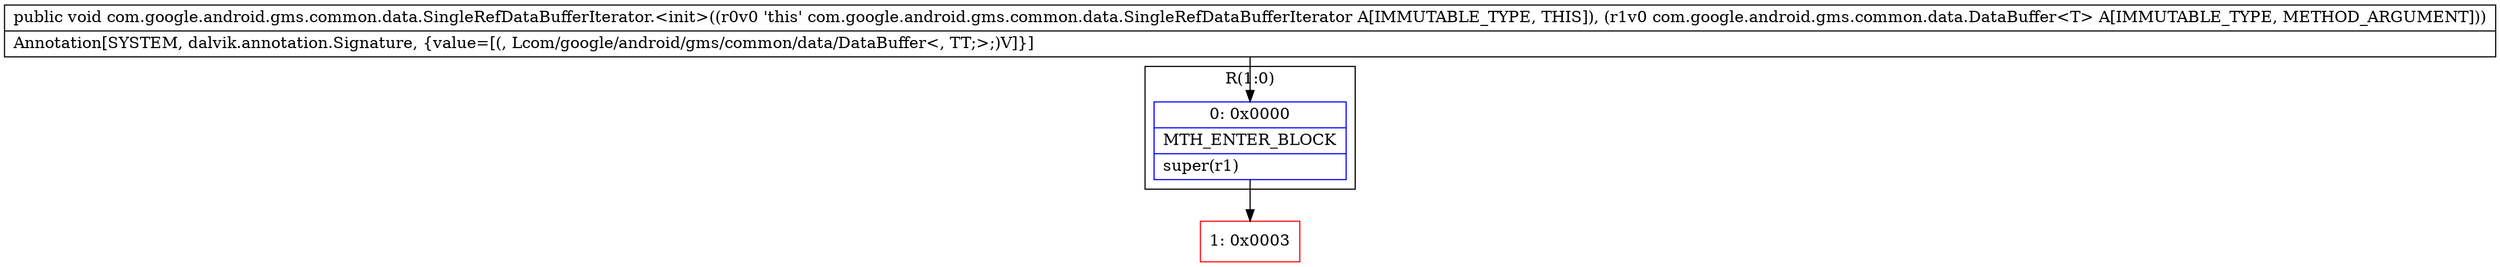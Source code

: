 digraph "CFG forcom.google.android.gms.common.data.SingleRefDataBufferIterator.\<init\>(Lcom\/google\/android\/gms\/common\/data\/DataBuffer;)V" {
subgraph cluster_Region_778549585 {
label = "R(1:0)";
node [shape=record,color=blue];
Node_0 [shape=record,label="{0\:\ 0x0000|MTH_ENTER_BLOCK\l|super(r1)\l}"];
}
Node_1 [shape=record,color=red,label="{1\:\ 0x0003}"];
MethodNode[shape=record,label="{public void com.google.android.gms.common.data.SingleRefDataBufferIterator.\<init\>((r0v0 'this' com.google.android.gms.common.data.SingleRefDataBufferIterator A[IMMUTABLE_TYPE, THIS]), (r1v0 com.google.android.gms.common.data.DataBuffer\<T\> A[IMMUTABLE_TYPE, METHOD_ARGUMENT]))  | Annotation[SYSTEM, dalvik.annotation.Signature, \{value=[(, Lcom\/google\/android\/gms\/common\/data\/DataBuffer\<, TT;\>;)V]\}]\l}"];
MethodNode -> Node_0;
Node_0 -> Node_1;
}


